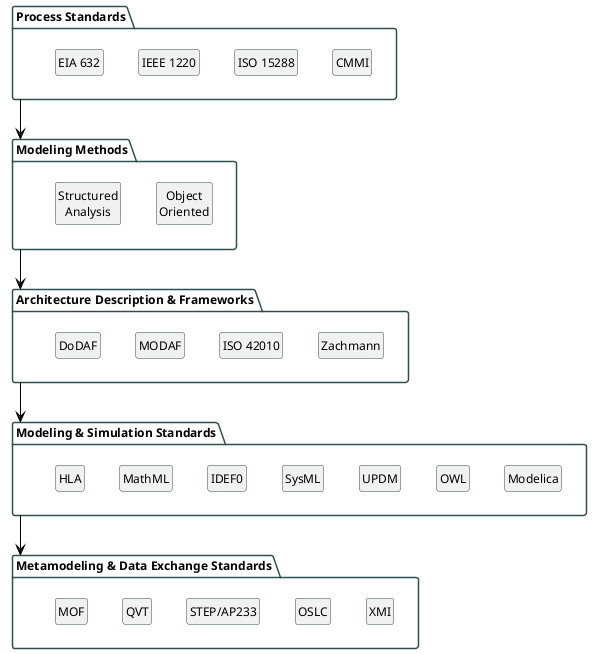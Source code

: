 @startuml

'-----------------------------------
' Standards Taxonomy (taken from Friedenthal 2016)
' JMB 2018
'-----------------------------------

' Default settings
'-----------------------------------
' left to right direction 'does not work for sequence diagrams :-(
hide circle
hide empty members
hide methods
' Colors & Fonts
'-----------------------------------
'Colors => see http://plantuml.com/color
'skinparam monochrome true
'skinparam monochrome reverse
'skinparam handwritten true
skinparam package {
	BackgroundColor empty
	BorderColor DarkSlateGray
	ArrowColor Black
	FontColor Black
	FontSize 12
	FontName TrebuchetMS
}
skinparam class {
	BorderColor DarkSlateGray
	ArrowColor Black
	FontColor Black
	FontSize 12
	FontName TrebuchetMS
}
skinparam arrow {
    MessageAlign center
}

' Attribute and name values (for translation purpose).
'-----------------------------------

' Usefull functions
'-----------------------------------
!define objet(nom,type) class "<u>nom : type"

package "Process Standards" as process {
class "ISO 15288" as A
class "CMMI" as B
class "IEEE 1220"
class "EIA 632"
A -[hidden]> B
}
package "Modeling Methods" as modeling {
class "Object\nOriented"
class "Structured\nAnalysis"
}
package "Architecture Description & Frameworks" as archi {
class "ISO 42010" as C
class "Zachmann" as D
class "MODAF"
class "DoDAF"
C -[hidden]> D
}
package "Modeling & Simulation Standards" as simu {
class "IDEF0" as G1
class "SysML" as G2
class "UPDM" as G3
class "OWL" as G4
class "Modelica" as G5
class "HLA" as E
class "MathML" as F
E -[hidden]> F
F -[hidden]> G1
G1 -[hidden]> G2
G2 -[hidden]> G3
G3 -[hidden]> G4
G4 -[hidden]> G5
}
package "Metamodeling & Data Exchange Standards" as meta {
class "QVT"
class "MOF"
class "XMI" as K
class "STEP/AP233" as I
class "OSLC" as J
I -[hidden]> J
J -[hidden]> K
}

process --> modeling
modeling --> archi
archi --> simu
simu --> meta

@enduml